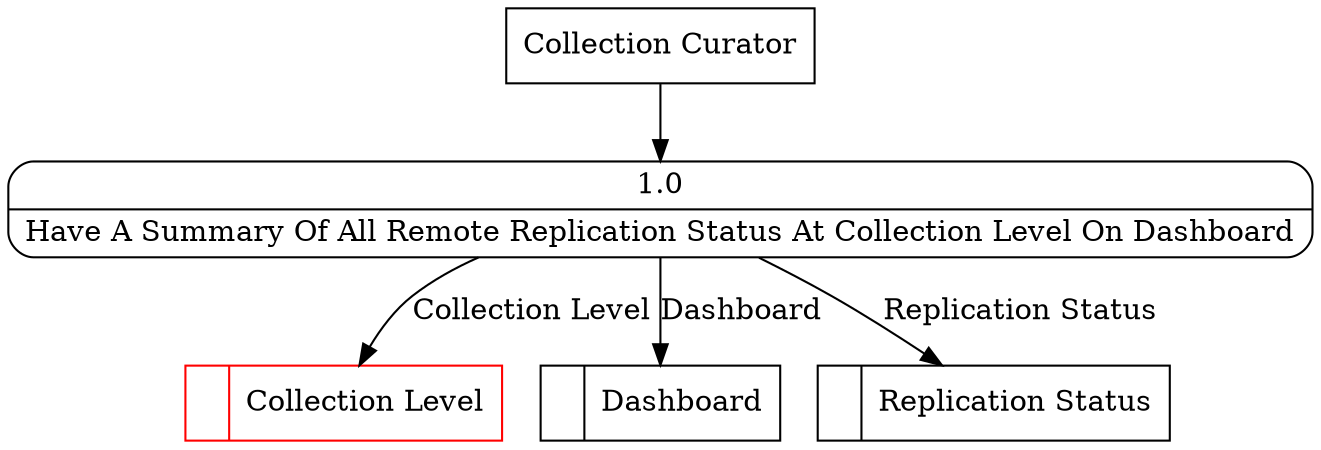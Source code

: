 digraph dfd2{ 
node[shape=record]
200 [label="<f0>  |<f1> Collection Level " color=red];
201 [label="<f0>  |<f1> Dashboard " ];
202 [label="<f0>  |<f1> Replication Status " ];
203 [label="Collection Curator" shape=box];
204 [label="{<f0> 1.0|<f1> Have A Summary Of All Remote Replication Status At Collection Level On Dashboard }" shape=Mrecord];
203 -> 204
204 -> 202 [label="Replication Status"]
204 -> 200 [label="Collection Level"]
204 -> 201 [label="Dashboard"]
}